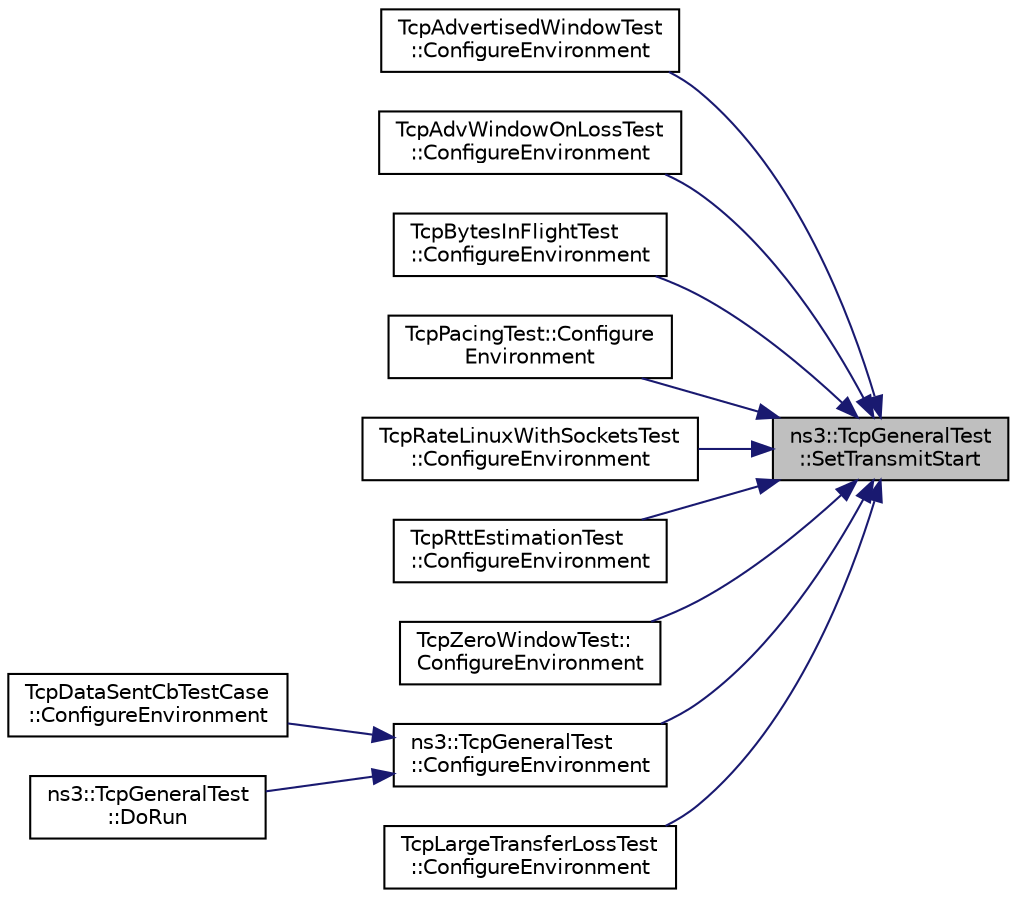 digraph "ns3::TcpGeneralTest::SetTransmitStart"
{
 // LATEX_PDF_SIZE
  edge [fontname="Helvetica",fontsize="10",labelfontname="Helvetica",labelfontsize="10"];
  node [fontname="Helvetica",fontsize="10",shape=record];
  rankdir="RL";
  Node1 [label="ns3::TcpGeneralTest\l::SetTransmitStart",height=0.2,width=0.4,color="black", fillcolor="grey75", style="filled", fontcolor="black",tooltip="Set the initial time at which the application sends the first data packet."];
  Node1 -> Node2 [dir="back",color="midnightblue",fontsize="10",style="solid",fontname="Helvetica"];
  Node2 [label="TcpAdvertisedWindowTest\l::ConfigureEnvironment",height=0.2,width=0.4,color="black", fillcolor="white", style="filled",URL="$class_tcp_advertised_window_test.html#a32f6b3ef9a883c098a69ed55dbf21630",tooltip="Change the configuration of the environment."];
  Node1 -> Node3 [dir="back",color="midnightblue",fontsize="10",style="solid",fontname="Helvetica"];
  Node3 [label="TcpAdvWindowOnLossTest\l::ConfigureEnvironment",height=0.2,width=0.4,color="black", fillcolor="white", style="filled",URL="$class_tcp_adv_window_on_loss_test.html#a87d2d2209020ab5b2dbf927c236bb949",tooltip="Change the configuration of the environment."];
  Node1 -> Node4 [dir="back",color="midnightblue",fontsize="10",style="solid",fontname="Helvetica"];
  Node4 [label="TcpBytesInFlightTest\l::ConfigureEnvironment",height=0.2,width=0.4,color="black", fillcolor="white", style="filled",URL="$class_tcp_bytes_in_flight_test.html#a09c98c951bad56eff605cffc7f52081d",tooltip="Configure the test."];
  Node1 -> Node5 [dir="back",color="midnightblue",fontsize="10",style="solid",fontname="Helvetica"];
  Node5 [label="TcpPacingTest::Configure\lEnvironment",height=0.2,width=0.4,color="black", fillcolor="white", style="filled",URL="$class_tcp_pacing_test.html#a997fc83573892b01214d2450040e2acd",tooltip="Change the configuration of the environment."];
  Node1 -> Node6 [dir="back",color="midnightblue",fontsize="10",style="solid",fontname="Helvetica"];
  Node6 [label="TcpRateLinuxWithSocketsTest\l::ConfigureEnvironment",height=0.2,width=0.4,color="black", fillcolor="white", style="filled",URL="$class_tcp_rate_linux_with_sockets_test.html#afb7f35f5291eed465247cc2a04750597",tooltip="Configure the test."];
  Node1 -> Node7 [dir="back",color="midnightblue",fontsize="10",style="solid",fontname="Helvetica"];
  Node7 [label="TcpRttEstimationTest\l::ConfigureEnvironment",height=0.2,width=0.4,color="black", fillcolor="white", style="filled",URL="$class_tcp_rtt_estimation_test.html#a2f03b64bf5e45e2c66446fe8887685a2",tooltip="Change the configuration of the environment."];
  Node1 -> Node8 [dir="back",color="midnightblue",fontsize="10",style="solid",fontname="Helvetica"];
  Node8 [label="TcpZeroWindowTest::\lConfigureEnvironment",height=0.2,width=0.4,color="black", fillcolor="white", style="filled",URL="$class_tcp_zero_window_test.html#ac5468dca75edd6211d8edb9e5104b405",tooltip="Change the configuration of the environment."];
  Node1 -> Node9 [dir="back",color="midnightblue",fontsize="10",style="solid",fontname="Helvetica"];
  Node9 [label="ns3::TcpGeneralTest\l::ConfigureEnvironment",height=0.2,width=0.4,color="black", fillcolor="white", style="filled",URL="$classns3_1_1_tcp_general_test.html#abd4e42807a8d2b13dcd207131af12c3b",tooltip="Change the configuration of the environment."];
  Node9 -> Node10 [dir="back",color="midnightblue",fontsize="10",style="solid",fontname="Helvetica"];
  Node10 [label="TcpDataSentCbTestCase\l::ConfigureEnvironment",height=0.2,width=0.4,color="black", fillcolor="white", style="filled",URL="$class_tcp_data_sent_cb_test_case.html#ad0bb6161988e738da82f61d7c60be9b6",tooltip="Change the configuration of the environment."];
  Node9 -> Node11 [dir="back",color="midnightblue",fontsize="10",style="solid",fontname="Helvetica"];
  Node11 [label="ns3::TcpGeneralTest\l::DoRun",height=0.2,width=0.4,color="black", fillcolor="white", style="filled",URL="$classns3_1_1_tcp_general_test.html#a79f00453e60b95fcf8d22757593f5ed3",tooltip="Execute the tcp test."];
  Node1 -> Node12 [dir="back",color="midnightblue",fontsize="10",style="solid",fontname="Helvetica"];
  Node12 [label="TcpLargeTransferLossTest\l::ConfigureEnvironment",height=0.2,width=0.4,color="black", fillcolor="white", style="filled",URL="$class_tcp_large_transfer_loss_test.html#a10b83e7ea9a18f7638db0ec7363443ac",tooltip="Change the configuration of the environment."];
}
